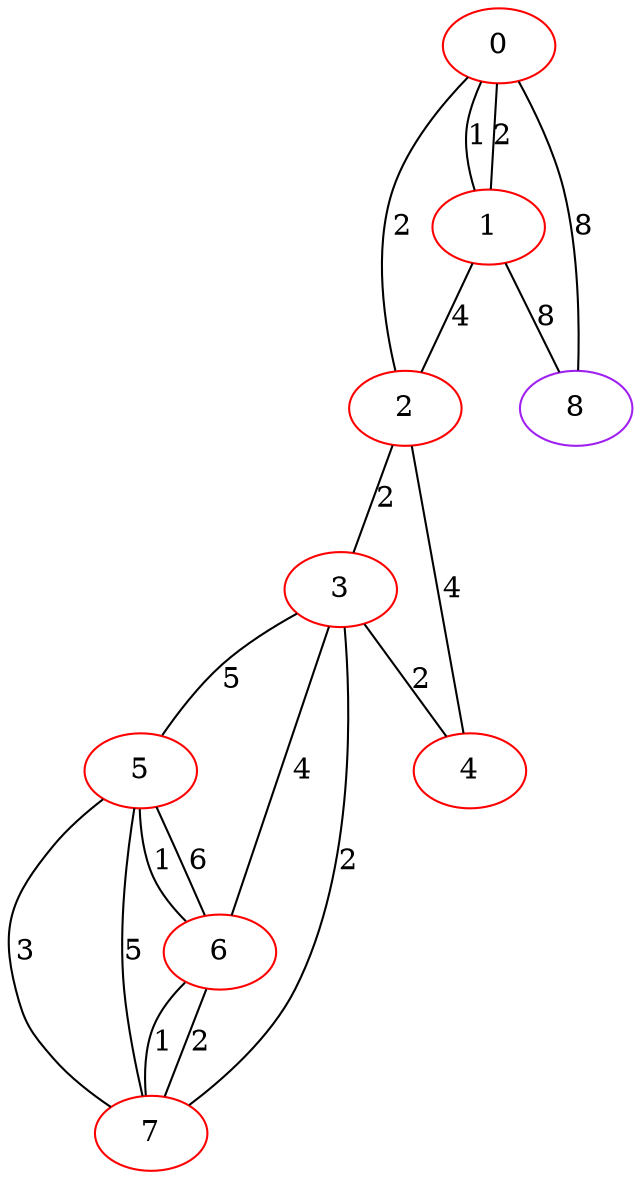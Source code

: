 graph "" {
0 [color=red, weight=1];
1 [color=red, weight=1];
2 [color=red, weight=1];
3 [color=red, weight=1];
4 [color=red, weight=1];
5 [color=red, weight=1];
6 [color=red, weight=1];
7 [color=red, weight=1];
8 [color=purple, weight=4];
0 -- 8  [key=0, label=8];
0 -- 1  [key=0, label=1];
0 -- 1  [key=1, label=2];
0 -- 2  [key=0, label=2];
1 -- 8  [key=0, label=8];
1 -- 2  [key=0, label=4];
2 -- 3  [key=0, label=2];
2 -- 4  [key=0, label=4];
3 -- 4  [key=0, label=2];
3 -- 5  [key=0, label=5];
3 -- 6  [key=0, label=4];
3 -- 7  [key=0, label=2];
5 -- 6  [key=0, label=1];
5 -- 6  [key=1, label=6];
5 -- 7  [key=0, label=3];
5 -- 7  [key=1, label=5];
6 -- 7  [key=0, label=2];
6 -- 7  [key=1, label=1];
}
